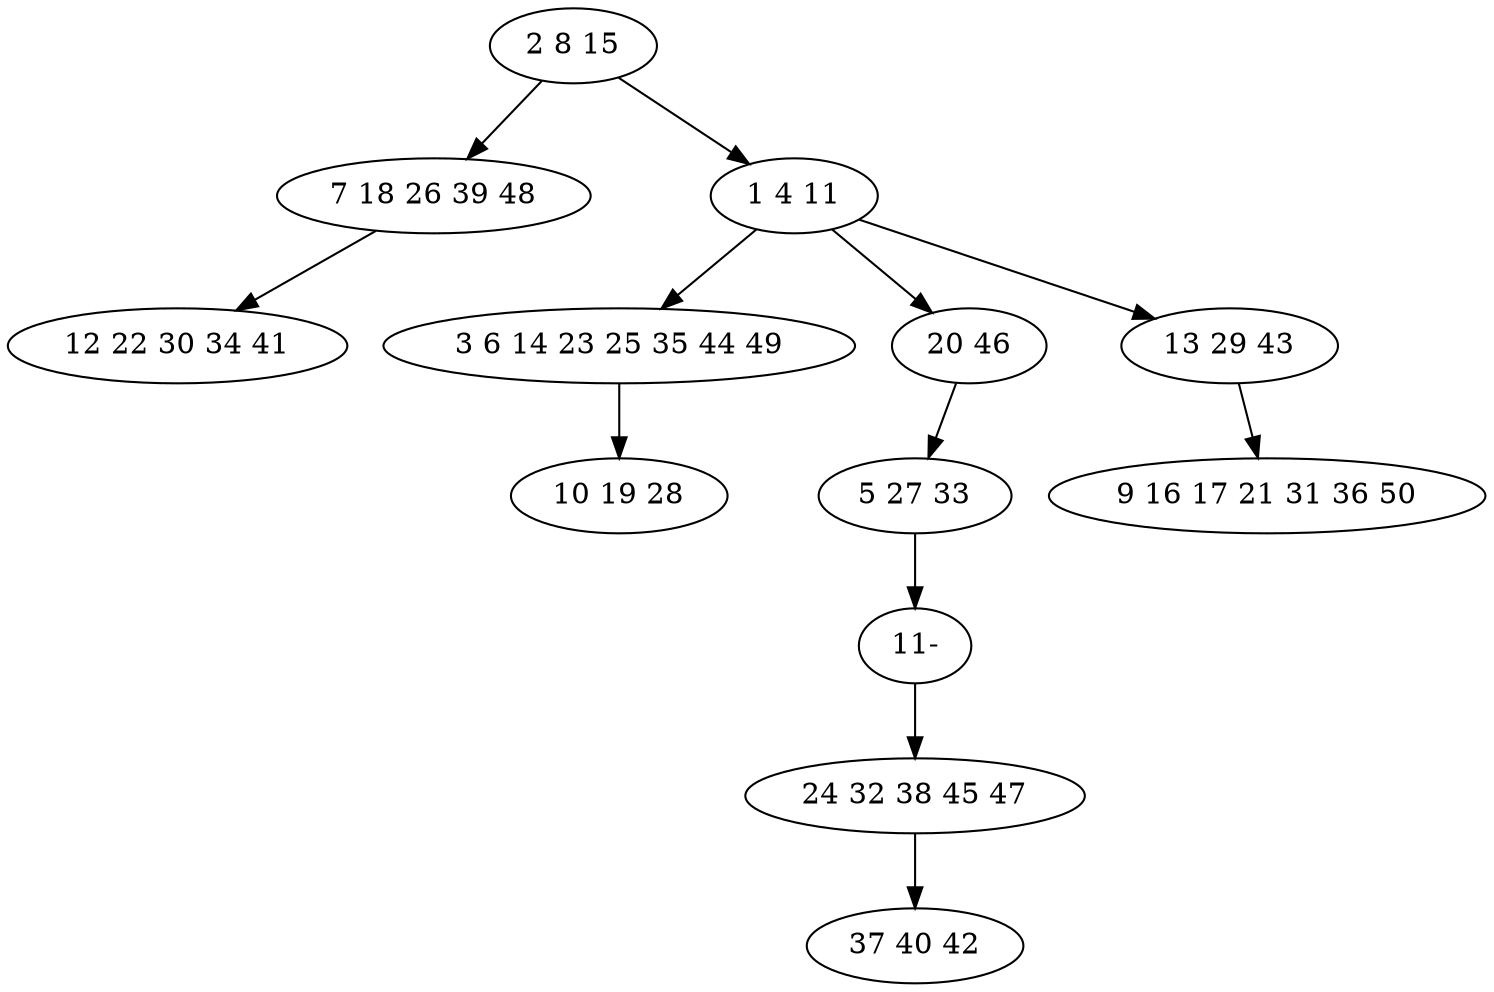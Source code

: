 digraph true_tree {
	"0" -> "1"
	"0" -> "2"
	"2" -> "3"
	"2" -> "4"
	"3" -> "5"
	"4" -> "6"
	"2" -> "7"
	"6" -> "12"
	"7" -> "9"
	"1" -> "10"
	"8" -> "11"
	"12" -> "8"
	"0" [label="2 8 15"];
	"1" [label="7 18 26 39 48"];
	"2" [label="1 4 11"];
	"3" [label="3 6 14 23 25 35 44 49"];
	"4" [label="20 46"];
	"5" [label="10 19 28"];
	"6" [label="5 27 33"];
	"7" [label="13 29 43"];
	"8" [label="24 32 38 45 47"];
	"9" [label="9 16 17 21 31 36 50"];
	"10" [label="12 22 30 34 41"];
	"11" [label="37 40 42"];
	"12" [label="11-"];
}
